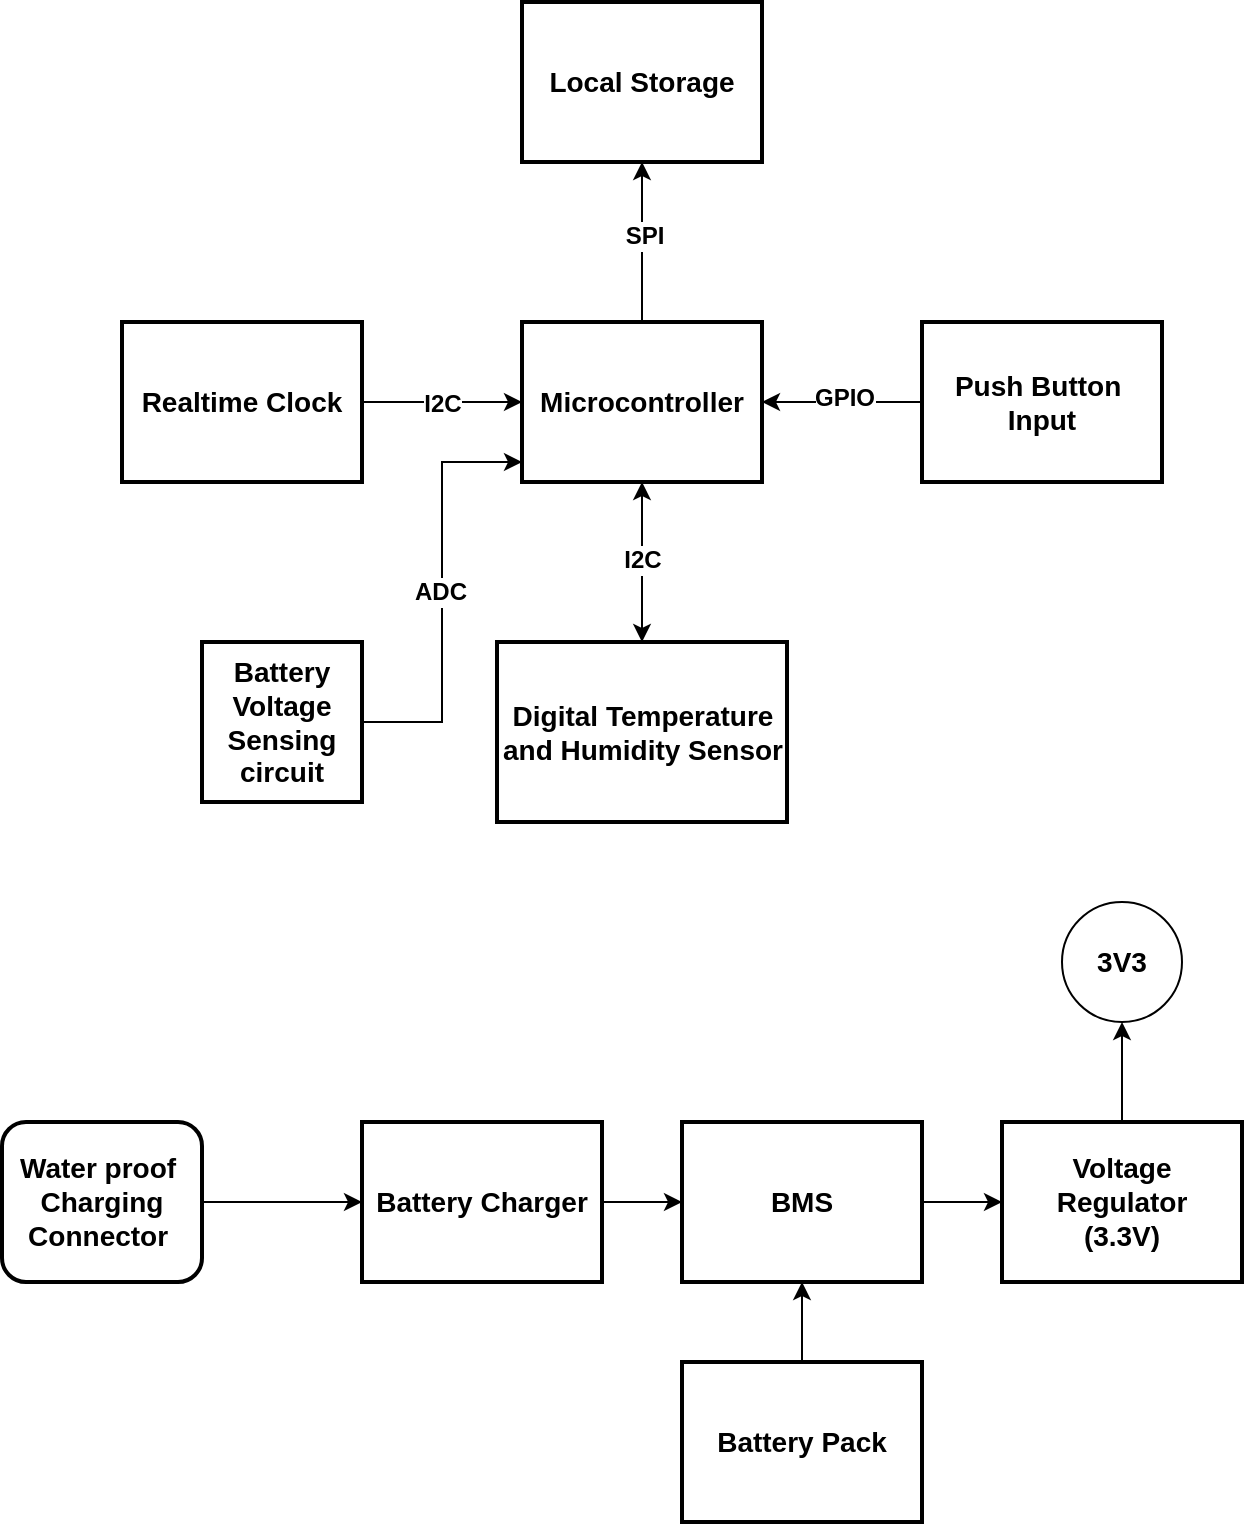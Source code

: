 <mxfile version="28.0.7">
  <diagram name="Page-1" id="oEDpu7QY2mqqvpC2ppyD">
    <mxGraphModel dx="1188" dy="619" grid="1" gridSize="10" guides="1" tooltips="1" connect="1" arrows="1" fold="1" page="1" pageScale="1" pageWidth="850" pageHeight="1100" math="0" shadow="0">
      <root>
        <mxCell id="0" />
        <mxCell id="1" parent="0" />
        <mxCell id="z4vIb42apY9Es0EtUEQU-1" style="edgeStyle=orthogonalEdgeStyle;rounded=0;orthogonalLoop=1;jettySize=auto;html=1;entryX=0.5;entryY=0;entryDx=0;entryDy=0;startArrow=classic;startFill=1;" edge="1" parent="1" source="xrvsUshUiSGQ0NTUIbD5-1" target="xrvsUshUiSGQ0NTUIbD5-2">
          <mxGeometry relative="1" as="geometry" />
        </mxCell>
        <mxCell id="z4vIb42apY9Es0EtUEQU-3" value="I2C" style="edgeLabel;html=1;align=center;verticalAlign=middle;resizable=0;points=[];fontStyle=1;fontSize=12;" vertex="1" connectable="0" parent="z4vIb42apY9Es0EtUEQU-1">
          <mxGeometry x="-0.039" relative="1" as="geometry">
            <mxPoint as="offset" />
          </mxGeometry>
        </mxCell>
        <mxCell id="z4vIb42apY9Es0EtUEQU-10" style="edgeStyle=orthogonalEdgeStyle;rounded=0;orthogonalLoop=1;jettySize=auto;html=1;entryX=0.5;entryY=1;entryDx=0;entryDy=0;" edge="1" parent="1" source="xrvsUshUiSGQ0NTUIbD5-1" target="xrvsUshUiSGQ0NTUIbD5-3">
          <mxGeometry relative="1" as="geometry" />
        </mxCell>
        <mxCell id="z4vIb42apY9Es0EtUEQU-11" value="SPI" style="edgeLabel;html=1;align=center;verticalAlign=middle;resizable=0;points=[];fontStyle=1;fontSize=12;" vertex="1" connectable="0" parent="z4vIb42apY9Es0EtUEQU-10">
          <mxGeometry x="0.082" y="-1" relative="1" as="geometry">
            <mxPoint as="offset" />
          </mxGeometry>
        </mxCell>
        <mxCell id="xrvsUshUiSGQ0NTUIbD5-1" value="&lt;b&gt;&lt;font style=&quot;font-size: 14px;&quot;&gt;Microcontroller&lt;/font&gt;&lt;/b&gt;" style="rounded=0;whiteSpace=wrap;html=1;strokeWidth=2;" parent="1" vertex="1">
          <mxGeometry x="400" y="240" width="120" height="80" as="geometry" />
        </mxCell>
        <mxCell id="xrvsUshUiSGQ0NTUIbD5-2" value="&lt;b&gt;&lt;font style=&quot;font-size: 14px;&quot;&gt;Digital Temperature and Humidity Sensor&lt;/font&gt;&lt;/b&gt;" style="rounded=0;whiteSpace=wrap;html=1;strokeWidth=2;" parent="1" vertex="1">
          <mxGeometry x="387.5" y="400" width="145" height="90" as="geometry" />
        </mxCell>
        <mxCell id="xrvsUshUiSGQ0NTUIbD5-3" value="&lt;b&gt;&lt;font style=&quot;font-size: 14px;&quot;&gt;Local Storage&lt;/font&gt;&lt;/b&gt;" style="rounded=0;whiteSpace=wrap;html=1;strokeWidth=2;" parent="1" vertex="1">
          <mxGeometry x="400" y="80" width="120" height="80" as="geometry" />
        </mxCell>
        <mxCell id="z4vIb42apY9Es0EtUEQU-8" style="edgeStyle=orthogonalEdgeStyle;rounded=0;orthogonalLoop=1;jettySize=auto;html=1;entryX=0;entryY=0.5;entryDx=0;entryDy=0;" edge="1" parent="1" source="xrvsUshUiSGQ0NTUIbD5-4" target="xrvsUshUiSGQ0NTUIbD5-1">
          <mxGeometry relative="1" as="geometry" />
        </mxCell>
        <mxCell id="z4vIb42apY9Es0EtUEQU-9" value="I2C" style="edgeLabel;html=1;align=center;verticalAlign=middle;resizable=0;points=[];fontStyle=1;fontSize=12;" vertex="1" connectable="0" parent="z4vIb42apY9Es0EtUEQU-8">
          <mxGeometry x="-0.018" y="-1" relative="1" as="geometry">
            <mxPoint as="offset" />
          </mxGeometry>
        </mxCell>
        <mxCell id="xrvsUshUiSGQ0NTUIbD5-4" value="&lt;b&gt;&lt;font style=&quot;font-size: 14px;&quot;&gt;Realtime Clock&lt;/font&gt;&lt;/b&gt;" style="rounded=0;whiteSpace=wrap;html=1;strokeWidth=2;" parent="1" vertex="1">
          <mxGeometry x="200" y="240" width="120" height="80" as="geometry" />
        </mxCell>
        <mxCell id="z4vIb42apY9Es0EtUEQU-5" style="edgeStyle=orthogonalEdgeStyle;rounded=0;orthogonalLoop=1;jettySize=auto;html=1;entryX=1;entryY=0.5;entryDx=0;entryDy=0;" edge="1" parent="1" source="xrvsUshUiSGQ0NTUIbD5-5" target="xrvsUshUiSGQ0NTUIbD5-1">
          <mxGeometry relative="1" as="geometry" />
        </mxCell>
        <mxCell id="z4vIb42apY9Es0EtUEQU-6" value="GPIO" style="edgeLabel;html=1;align=center;verticalAlign=middle;resizable=0;points=[];fontStyle=1;fontSize=12;" vertex="1" connectable="0" parent="z4vIb42apY9Es0EtUEQU-5">
          <mxGeometry x="-0.011" y="-2" relative="1" as="geometry">
            <mxPoint as="offset" />
          </mxGeometry>
        </mxCell>
        <mxCell id="xrvsUshUiSGQ0NTUIbD5-5" value="&lt;b&gt;&lt;font style=&quot;font-size: 14px;&quot;&gt;Push Button&amp;nbsp;&lt;/font&gt;&lt;/b&gt;&lt;div&gt;&lt;b&gt;&lt;font style=&quot;font-size: 14px;&quot;&gt;Input&lt;/font&gt;&lt;/b&gt;&lt;/div&gt;" style="rounded=0;whiteSpace=wrap;html=1;strokeWidth=2;" parent="1" vertex="1">
          <mxGeometry x="600" y="240" width="120" height="80" as="geometry" />
        </mxCell>
        <mxCell id="z4vIb42apY9Es0EtUEQU-13" style="edgeStyle=orthogonalEdgeStyle;rounded=0;orthogonalLoop=1;jettySize=auto;html=1;entryX=0;entryY=0.5;entryDx=0;entryDy=0;" edge="1" parent="1" source="xrvsUshUiSGQ0NTUIbD5-6" target="xrvsUshUiSGQ0NTUIbD5-7">
          <mxGeometry relative="1" as="geometry" />
        </mxCell>
        <mxCell id="xrvsUshUiSGQ0NTUIbD5-6" value="&lt;b&gt;&lt;font style=&quot;font-size: 14px;&quot;&gt;Battery Charger&lt;/font&gt;&lt;/b&gt;" style="rounded=0;whiteSpace=wrap;html=1;strokeWidth=2;" parent="1" vertex="1">
          <mxGeometry x="320" y="640" width="120" height="80" as="geometry" />
        </mxCell>
        <mxCell id="z4vIb42apY9Es0EtUEQU-14" style="edgeStyle=orthogonalEdgeStyle;rounded=0;orthogonalLoop=1;jettySize=auto;html=1;entryX=0;entryY=0.5;entryDx=0;entryDy=0;" edge="1" parent="1" source="xrvsUshUiSGQ0NTUIbD5-7" target="xrvsUshUiSGQ0NTUIbD5-9">
          <mxGeometry relative="1" as="geometry" />
        </mxCell>
        <mxCell id="xrvsUshUiSGQ0NTUIbD5-7" value="&lt;b&gt;&lt;font style=&quot;font-size: 14px;&quot;&gt;BMS&lt;/font&gt;&lt;/b&gt;" style="rounded=0;whiteSpace=wrap;html=1;strokeWidth=2;" parent="1" vertex="1">
          <mxGeometry x="480" y="640" width="120" height="80" as="geometry" />
        </mxCell>
        <mxCell id="z4vIb42apY9Es0EtUEQU-15" style="edgeStyle=orthogonalEdgeStyle;rounded=0;orthogonalLoop=1;jettySize=auto;html=1;entryX=0.5;entryY=1;entryDx=0;entryDy=0;" edge="1" parent="1" source="xrvsUshUiSGQ0NTUIbD5-8" target="xrvsUshUiSGQ0NTUIbD5-7">
          <mxGeometry relative="1" as="geometry" />
        </mxCell>
        <mxCell id="xrvsUshUiSGQ0NTUIbD5-8" value="&lt;b&gt;&lt;font style=&quot;font-size: 14px;&quot;&gt;Battery Pack&lt;/font&gt;&lt;/b&gt;" style="rounded=0;whiteSpace=wrap;html=1;strokeWidth=2;" parent="1" vertex="1">
          <mxGeometry x="480" y="760" width="120" height="80" as="geometry" />
        </mxCell>
        <mxCell id="z4vIb42apY9Es0EtUEQU-17" style="edgeStyle=orthogonalEdgeStyle;rounded=0;orthogonalLoop=1;jettySize=auto;html=1;entryX=0.5;entryY=1;entryDx=0;entryDy=0;" edge="1" parent="1" source="xrvsUshUiSGQ0NTUIbD5-9" target="z4vIb42apY9Es0EtUEQU-16">
          <mxGeometry relative="1" as="geometry" />
        </mxCell>
        <mxCell id="xrvsUshUiSGQ0NTUIbD5-9" value="&lt;b&gt;&lt;font style=&quot;font-size: 14px;&quot;&gt;Voltage Regulator&lt;/font&gt;&lt;/b&gt;&lt;div&gt;&lt;b&gt;&lt;font style=&quot;font-size: 14px;&quot;&gt;(3.3V)&lt;/font&gt;&lt;/b&gt;&lt;/div&gt;" style="rounded=0;whiteSpace=wrap;html=1;strokeWidth=2;" parent="1" vertex="1">
          <mxGeometry x="640" y="640" width="120" height="80" as="geometry" />
        </mxCell>
        <mxCell id="z4vIb42apY9Es0EtUEQU-12" style="edgeStyle=orthogonalEdgeStyle;rounded=0;orthogonalLoop=1;jettySize=auto;html=1;entryX=0;entryY=0.5;entryDx=0;entryDy=0;" edge="1" parent="1" source="xrvsUshUiSGQ0NTUIbD5-10" target="xrvsUshUiSGQ0NTUIbD5-6">
          <mxGeometry relative="1" as="geometry" />
        </mxCell>
        <mxCell id="xrvsUshUiSGQ0NTUIbD5-10" value="&lt;b&gt;&lt;font style=&quot;font-size: 14px;&quot;&gt;Water proof&amp;nbsp; Charging Connector&amp;nbsp;&lt;/font&gt;&lt;/b&gt;" style="rounded=1;whiteSpace=wrap;html=1;strokeWidth=2;" parent="1" vertex="1">
          <mxGeometry x="140" y="640" width="100" height="80" as="geometry" />
        </mxCell>
        <mxCell id="z4vIb42apY9Es0EtUEQU-16" value="&lt;b&gt;&lt;font style=&quot;font-size: 14px;&quot;&gt;3V3&lt;/font&gt;&lt;/b&gt;" style="ellipse;whiteSpace=wrap;html=1;aspect=fixed;" vertex="1" parent="1">
          <mxGeometry x="670" y="530" width="60" height="60" as="geometry" />
        </mxCell>
        <mxCell id="z4vIb42apY9Es0EtUEQU-19" value="&lt;span style=&quot;font-size: 14px;&quot;&gt;&lt;b&gt;Battery Voltage Sensing&lt;/b&gt;&lt;/span&gt;&lt;div&gt;&lt;span style=&quot;font-size: 14px;&quot;&gt;&lt;b&gt;circuit&lt;/b&gt;&lt;/span&gt;&lt;/div&gt;" style="rounded=0;whiteSpace=wrap;html=1;strokeWidth=2;" vertex="1" parent="1">
          <mxGeometry x="240" y="400" width="80" height="80" as="geometry" />
        </mxCell>
        <mxCell id="z4vIb42apY9Es0EtUEQU-20" style="edgeStyle=orthogonalEdgeStyle;rounded=0;orthogonalLoop=1;jettySize=auto;html=1;entryX=0;entryY=0.875;entryDx=0;entryDy=0;entryPerimeter=0;" edge="1" parent="1" source="z4vIb42apY9Es0EtUEQU-19" target="xrvsUshUiSGQ0NTUIbD5-1">
          <mxGeometry relative="1" as="geometry" />
        </mxCell>
        <mxCell id="z4vIb42apY9Es0EtUEQU-21" value="ADC" style="edgeLabel;html=1;align=center;verticalAlign=middle;resizable=0;points=[];fontStyle=1;fontSize=12;" vertex="1" connectable="0" parent="z4vIb42apY9Es0EtUEQU-20">
          <mxGeometry x="-0.002" y="1" relative="1" as="geometry">
            <mxPoint as="offset" />
          </mxGeometry>
        </mxCell>
      </root>
    </mxGraphModel>
  </diagram>
</mxfile>
